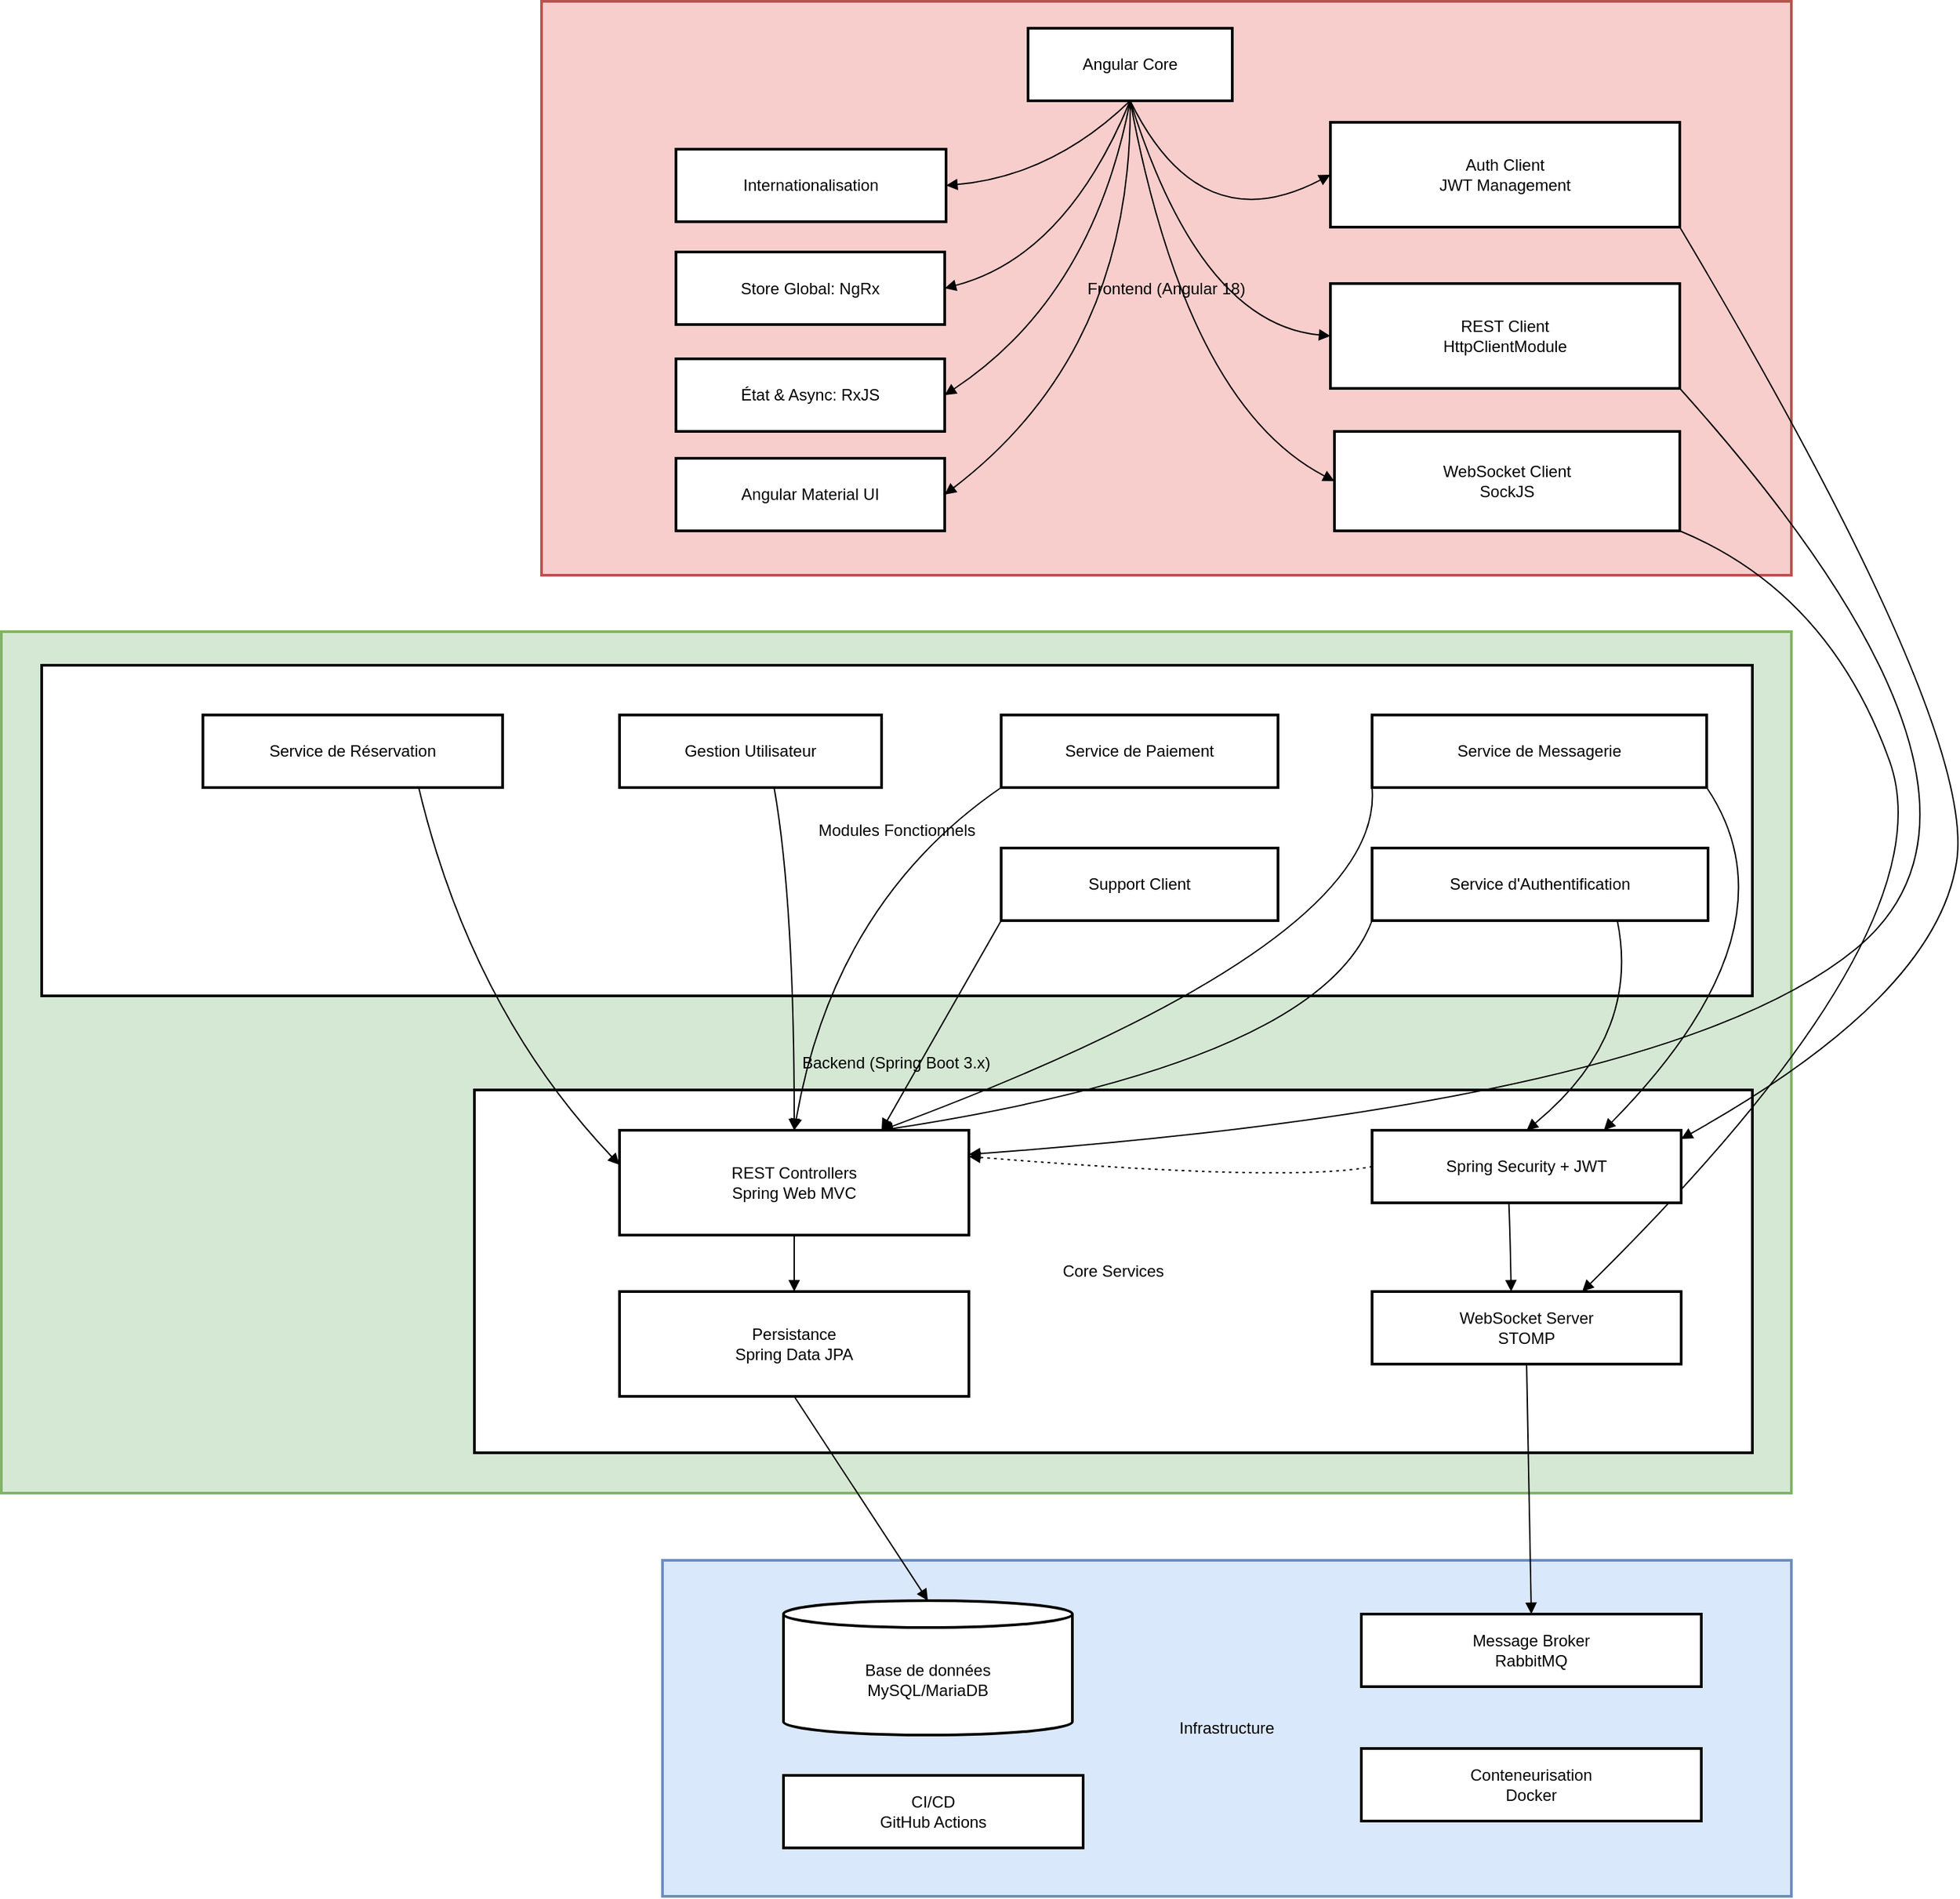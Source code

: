 <mxfile version="26.2.12">
  <diagram name="Page-1" id="y5YR8cmAiukMwo3ruBmM">
    <mxGraphModel dx="2380" dy="2421" grid="1" gridSize="10" guides="1" tooltips="1" connect="1" arrows="1" fold="1" page="1" pageScale="1" pageWidth="827" pageHeight="1169" math="0" shadow="0">
      <root>
        <mxCell id="0" />
        <mxCell id="1" parent="0" />
        <mxCell id="YnXwEp5NUmMRk1qSZFUg-98" value="Infrastructure" style="whiteSpace=wrap;strokeWidth=2;fillColor=#dae8fc;strokeColor=#6c8ebf;" vertex="1" parent="1">
          <mxGeometry x="862" y="840" width="840" height="250" as="geometry" />
        </mxCell>
        <mxCell id="YnXwEp5NUmMRk1qSZFUg-99" value="Backend (Spring Boot 3.x)" style="whiteSpace=wrap;strokeWidth=2;fillColor=#d5e8d4;strokeColor=#82b366;" vertex="1" parent="1">
          <mxGeometry x="370" y="149" width="1332" height="641" as="geometry" />
        </mxCell>
        <mxCell id="YnXwEp5NUmMRk1qSZFUg-100" value="Core Services" style="whiteSpace=wrap;strokeWidth=2;" vertex="1" parent="1">
          <mxGeometry x="722" y="490" width="951" height="270" as="geometry" />
        </mxCell>
        <mxCell id="YnXwEp5NUmMRk1qSZFUg-101" value="Modules Fonctionnels" style="whiteSpace=wrap;strokeWidth=2;" vertex="1" parent="1">
          <mxGeometry x="400" y="174" width="1273" height="246" as="geometry" />
        </mxCell>
        <mxCell id="YnXwEp5NUmMRk1qSZFUg-111" value="Service d&#39;Authentification" style="whiteSpace=wrap;strokeWidth=2;" vertex="1" parent="1">
          <mxGeometry x="1390" y="310" width="250" height="54" as="geometry" />
        </mxCell>
        <mxCell id="YnXwEp5NUmMRk1qSZFUg-112" value="Service de Réservation" style="whiteSpace=wrap;strokeWidth=2;" vertex="1" parent="1">
          <mxGeometry x="520" y="211" width="223" height="54" as="geometry" />
        </mxCell>
        <mxCell id="YnXwEp5NUmMRk1qSZFUg-113" value="Gestion Utilisateur" style="whiteSpace=wrap;strokeWidth=2;" vertex="1" parent="1">
          <mxGeometry x="830" y="211" width="195" height="54" as="geometry" />
        </mxCell>
        <mxCell id="YnXwEp5NUmMRk1qSZFUg-114" value="Service de Paiement" style="whiteSpace=wrap;strokeWidth=2;" vertex="1" parent="1">
          <mxGeometry x="1114" y="211" width="206" height="54" as="geometry" />
        </mxCell>
        <mxCell id="YnXwEp5NUmMRk1qSZFUg-116" value="Service de Messagerie" style="whiteSpace=wrap;strokeWidth=2;" vertex="1" parent="1">
          <mxGeometry x="1390" y="211" width="249" height="54" as="geometry" />
        </mxCell>
        <mxCell id="YnXwEp5NUmMRk1qSZFUg-119" value="WebSocket Server&#xa;STOMP" style="whiteSpace=wrap;strokeWidth=2;" vertex="1" parent="1">
          <mxGeometry x="1390" y="640" width="230" height="54" as="geometry" />
        </mxCell>
        <mxCell id="YnXwEp5NUmMRk1qSZFUg-120" value="Persistance&#xa;Spring Data JPA" style="whiteSpace=wrap;strokeWidth=2;" vertex="1" parent="1">
          <mxGeometry x="830" y="640" width="260" height="78" as="geometry" />
        </mxCell>
        <mxCell id="YnXwEp5NUmMRk1qSZFUg-121" value="Message Broker&#xa;RabbitMQ" style="whiteSpace=wrap;strokeWidth=2;" vertex="1" parent="1">
          <mxGeometry x="1382" y="880" width="253" height="54" as="geometry" />
        </mxCell>
        <mxCell id="YnXwEp5NUmMRk1qSZFUg-122" value="Base de données&#xa;MySQL/MariaDB" style="shape=cylinder3;boundedLbl=1;backgroundOutline=1;size=10;strokeWidth=2;whiteSpace=wrap;" vertex="1" parent="1">
          <mxGeometry x="952" y="870" width="215" height="100" as="geometry" />
        </mxCell>
        <mxCell id="YnXwEp5NUmMRk1qSZFUg-123" value="Conteneurisation&#xa;Docker" style="whiteSpace=wrap;strokeWidth=2;" vertex="1" parent="1">
          <mxGeometry x="1382" y="980" width="253" height="54" as="geometry" />
        </mxCell>
        <mxCell id="YnXwEp5NUmMRk1qSZFUg-124" value="CI/CD&#xa;GitHub Actions" style="whiteSpace=wrap;strokeWidth=2;" vertex="1" parent="1">
          <mxGeometry x="952" y="1000" width="223" height="54" as="geometry" />
        </mxCell>
        <mxCell id="YnXwEp5NUmMRk1qSZFUg-135" value="" style="curved=1;startArrow=none;endArrow=block;exitX=0.73;exitY=1;entryX=0.5;entryY=0;rounded=0;entryDx=0;entryDy=0;" edge="1" parent="1" source="YnXwEp5NUmMRk1qSZFUg-111" target="YnXwEp5NUmMRk1qSZFUg-117">
          <mxGeometry relative="1" as="geometry">
            <Array as="points">
              <mxPoint x="1590" y="450" />
            </Array>
          </mxGeometry>
        </mxCell>
        <mxCell id="YnXwEp5NUmMRk1qSZFUg-136" value="" style="curved=1;startArrow=none;endArrow=block;exitX=0;exitY=1;entryX=0.75;entryY=0;rounded=0;entryDx=0;entryDy=0;exitDx=0;exitDy=0;" edge="1" parent="1" source="YnXwEp5NUmMRk1qSZFUg-111" target="YnXwEp5NUmMRk1qSZFUg-118">
          <mxGeometry relative="1" as="geometry">
            <Array as="points">
              <mxPoint x="1350" y="470" />
            </Array>
          </mxGeometry>
        </mxCell>
        <mxCell id="YnXwEp5NUmMRk1qSZFUg-137" value="" style="curved=1;startArrow=none;endArrow=block;exitX=0.72;exitY=1;entryX=0;entryY=0.33;rounded=0;" edge="1" parent="1" source="YnXwEp5NUmMRk1qSZFUg-112" target="YnXwEp5NUmMRk1qSZFUg-118">
          <mxGeometry relative="1" as="geometry">
            <Array as="points">
              <mxPoint x="720" y="430" />
            </Array>
          </mxGeometry>
        </mxCell>
        <mxCell id="YnXwEp5NUmMRk1qSZFUg-138" value="" style="curved=1;startArrow=none;endArrow=block;exitX=0.59;exitY=1;entryX=0.5;entryY=0;rounded=0;entryDx=0;entryDy=0;" edge="1" parent="1" source="YnXwEp5NUmMRk1qSZFUg-113" target="YnXwEp5NUmMRk1qSZFUg-118">
          <mxGeometry relative="1" as="geometry">
            <Array as="points">
              <mxPoint x="960" y="350" />
            </Array>
          </mxGeometry>
        </mxCell>
        <mxCell id="YnXwEp5NUmMRk1qSZFUg-141" value="" style="curved=1;startArrow=none;endArrow=block;exitX=0;exitY=1;entryX=0.75;entryY=0;rounded=0;exitDx=0;exitDy=0;entryDx=0;entryDy=0;" edge="1" parent="1" source="YnXwEp5NUmMRk1qSZFUg-116" target="YnXwEp5NUmMRk1qSZFUg-118">
          <mxGeometry relative="1" as="geometry">
            <Array as="points">
              <mxPoint x="1400" y="380" />
            </Array>
          </mxGeometry>
        </mxCell>
        <mxCell id="YnXwEp5NUmMRk1qSZFUg-145" value="" style="curved=1;startArrow=none;endArrow=block;exitX=0.5;exitY=1;entryX=0.5;entryY=0;rounded=0;exitDx=0;exitDy=0;" edge="1" parent="1" source="YnXwEp5NUmMRk1qSZFUg-118" target="YnXwEp5NUmMRk1qSZFUg-120">
          <mxGeometry relative="1" as="geometry">
            <Array as="points" />
          </mxGeometry>
        </mxCell>
        <mxCell id="YnXwEp5NUmMRk1qSZFUg-148" value="" style="curved=1;startArrow=none;endArrow=block;exitX=0.42;exitY=1;entryX=0.45;entryY=0;rounded=0;" edge="1" parent="1" source="YnXwEp5NUmMRk1qSZFUg-117" target="YnXwEp5NUmMRk1qSZFUg-119">
          <mxGeometry relative="1" as="geometry">
            <Array as="points">
              <mxPoint x="1491" y="505" />
            </Array>
          </mxGeometry>
        </mxCell>
        <mxCell id="YnXwEp5NUmMRk1qSZFUg-149" value="" style="curved=1;startArrow=none;endArrow=block;exitX=0.5;exitY=1;entryX=0.5;entryY=0;rounded=0;" edge="1" parent="1" source="YnXwEp5NUmMRk1qSZFUg-119" target="YnXwEp5NUmMRk1qSZFUg-121">
          <mxGeometry relative="1" as="geometry">
            <Array as="points" />
          </mxGeometry>
        </mxCell>
        <mxCell id="YnXwEp5NUmMRk1qSZFUg-150" value="" style="curved=1;startArrow=none;endArrow=block;exitX=0.5;exitY=1;entryX=0.5;entryY=0;rounded=0;" edge="1" parent="1" source="YnXwEp5NUmMRk1qSZFUg-120" target="YnXwEp5NUmMRk1qSZFUg-122">
          <mxGeometry relative="1" as="geometry">
            <Array as="points" />
          </mxGeometry>
        </mxCell>
        <mxCell id="YnXwEp5NUmMRk1qSZFUg-151" value="" style="curved=1;dashed=1;dashPattern=2 3;startArrow=none;endArrow=block;exitX=0;exitY=0.5;entryX=1;entryY=0.25;rounded=0;entryDx=0;entryDy=0;exitDx=0;exitDy=0;" edge="1" parent="1" source="YnXwEp5NUmMRk1qSZFUg-117" target="YnXwEp5NUmMRk1qSZFUg-118">
          <mxGeometry relative="1" as="geometry">
            <Array as="points">
              <mxPoint x="1330" y="559" />
            </Array>
          </mxGeometry>
        </mxCell>
        <mxCell id="YnXwEp5NUmMRk1qSZFUg-102" value="Frontend (Angular 18)" style="whiteSpace=wrap;strokeWidth=2;fillColor=#f8cecc;strokeColor=#b85450;" vertex="1" parent="1">
          <mxGeometry x="772" y="-320" width="930" height="427" as="geometry" />
        </mxCell>
        <mxCell id="YnXwEp5NUmMRk1qSZFUg-103" value="Angular Core" style="whiteSpace=wrap;strokeWidth=2;" vertex="1" parent="1">
          <mxGeometry x="1134" y="-300" width="152" height="54" as="geometry" />
        </mxCell>
        <mxCell id="YnXwEp5NUmMRk1qSZFUg-104" value="Angular Material UI" style="whiteSpace=wrap;strokeWidth=2;" vertex="1" parent="1">
          <mxGeometry x="872" y="20" width="200" height="54" as="geometry" />
        </mxCell>
        <mxCell id="YnXwEp5NUmMRk1qSZFUg-105" value="État &amp; Async: RxJS" style="whiteSpace=wrap;strokeWidth=2;" vertex="1" parent="1">
          <mxGeometry x="872" y="-54" width="200" height="54" as="geometry" />
        </mxCell>
        <mxCell id="YnXwEp5NUmMRk1qSZFUg-106" value="Store Global: NgRx" style="whiteSpace=wrap;strokeWidth=2;" vertex="1" parent="1">
          <mxGeometry x="872" y="-133.5" width="200" height="54" as="geometry" />
        </mxCell>
        <mxCell id="YnXwEp5NUmMRk1qSZFUg-107" value="Internationalisation" style="whiteSpace=wrap;strokeWidth=2;" vertex="1" parent="1">
          <mxGeometry x="872" y="-210" width="201" height="54" as="geometry" />
        </mxCell>
        <mxCell id="YnXwEp5NUmMRk1qSZFUg-108" value="WebSocket Client&#xa;SockJS" style="whiteSpace=wrap;strokeWidth=2;" vertex="1" parent="1">
          <mxGeometry x="1362" width="257" height="74" as="geometry" />
        </mxCell>
        <mxCell id="YnXwEp5NUmMRk1qSZFUg-109" value="REST Client&#xa;HttpClientModule" style="whiteSpace=wrap;strokeWidth=2;" vertex="1" parent="1">
          <mxGeometry x="1359" y="-110" width="260" height="78" as="geometry" />
        </mxCell>
        <mxCell id="YnXwEp5NUmMRk1qSZFUg-110" value="Auth Client&#xa;JWT Management" style="whiteSpace=wrap;strokeWidth=2;" vertex="1" parent="1">
          <mxGeometry x="1359" y="-230" width="260" height="78" as="geometry" />
        </mxCell>
        <mxCell id="YnXwEp5NUmMRk1qSZFUg-125" value="" style="curved=1;startArrow=none;endArrow=block;exitX=0.5;exitY=1;entryX=1;entryY=0.5;rounded=0;exitDx=0;exitDy=0;entryDx=0;entryDy=0;" edge="1" parent="1" source="YnXwEp5NUmMRk1qSZFUg-103" target="YnXwEp5NUmMRk1qSZFUg-104">
          <mxGeometry relative="1" as="geometry">
            <Array as="points">
              <mxPoint x="1212" y="-60" />
            </Array>
          </mxGeometry>
        </mxCell>
        <mxCell id="YnXwEp5NUmMRk1qSZFUg-126" value="" style="curved=1;startArrow=none;endArrow=block;exitX=0.5;exitY=1;entryX=1;entryY=0.5;rounded=0;exitDx=0;exitDy=0;entryDx=0;entryDy=0;" edge="1" parent="1" source="YnXwEp5NUmMRk1qSZFUg-103" target="YnXwEp5NUmMRk1qSZFUg-105">
          <mxGeometry relative="1" as="geometry">
            <Array as="points">
              <mxPoint x="1182" y="-100" />
            </Array>
          </mxGeometry>
        </mxCell>
        <mxCell id="YnXwEp5NUmMRk1qSZFUg-127" value="" style="curved=1;startArrow=none;endArrow=block;exitX=0.5;exitY=1;entryX=1;entryY=0.5;rounded=0;exitDx=0;exitDy=0;entryDx=0;entryDy=0;" edge="1" parent="1" source="YnXwEp5NUmMRk1qSZFUg-103" target="YnXwEp5NUmMRk1qSZFUg-106">
          <mxGeometry relative="1" as="geometry">
            <Array as="points">
              <mxPoint x="1162" y="-130" />
            </Array>
          </mxGeometry>
        </mxCell>
        <mxCell id="YnXwEp5NUmMRk1qSZFUg-128" value="" style="curved=1;startArrow=none;endArrow=block;exitX=0.5;exitY=1;entryX=1;entryY=0.5;rounded=0;exitDx=0;exitDy=0;entryDx=0;entryDy=0;" edge="1" parent="1" source="YnXwEp5NUmMRk1qSZFUg-103" target="YnXwEp5NUmMRk1qSZFUg-107">
          <mxGeometry relative="1" as="geometry">
            <Array as="points">
              <mxPoint x="1152" y="-190" />
            </Array>
          </mxGeometry>
        </mxCell>
        <mxCell id="YnXwEp5NUmMRk1qSZFUg-129" value="" style="curved=1;startArrow=none;endArrow=block;exitX=0.5;exitY=1;entryX=0;entryY=0.5;rounded=0;entryDx=0;entryDy=0;exitDx=0;exitDy=0;" edge="1" parent="1" source="YnXwEp5NUmMRk1qSZFUg-103" target="YnXwEp5NUmMRk1qSZFUg-108">
          <mxGeometry relative="1" as="geometry">
            <Array as="points">
              <mxPoint x="1252" y="-20" />
            </Array>
          </mxGeometry>
        </mxCell>
        <mxCell id="YnXwEp5NUmMRk1qSZFUg-130" value="" style="curved=1;startArrow=none;endArrow=block;entryX=0;entryY=0.5;rounded=0;entryDx=0;entryDy=0;exitX=0.5;exitY=1;exitDx=0;exitDy=0;" edge="1" parent="1" source="YnXwEp5NUmMRk1qSZFUg-103" target="YnXwEp5NUmMRk1qSZFUg-109">
          <mxGeometry relative="1" as="geometry">
            <Array as="points">
              <mxPoint x="1262" y="-80" />
            </Array>
            <mxPoint x="1132" y="-267" as="sourcePoint" />
          </mxGeometry>
        </mxCell>
        <mxCell id="YnXwEp5NUmMRk1qSZFUg-131" value="" style="curved=1;startArrow=none;endArrow=block;entryX=0;entryY=0.5;rounded=0;entryDx=0;entryDy=0;exitX=0.5;exitY=1;exitDx=0;exitDy=0;" edge="1" parent="1" source="YnXwEp5NUmMRk1qSZFUg-103" target="YnXwEp5NUmMRk1qSZFUg-110">
          <mxGeometry relative="1" as="geometry">
            <Array as="points">
              <mxPoint x="1262" y="-140" />
            </Array>
            <mxPoint x="1212" y="-260" as="sourcePoint" />
          </mxGeometry>
        </mxCell>
        <mxCell id="YnXwEp5NUmMRk1qSZFUg-132" value="" style="curved=1;startArrow=none;endArrow=block;exitX=1;exitY=1;entryX=0.68;entryY=0;rounded=0;exitDx=0;exitDy=0;" edge="1" parent="1" source="YnXwEp5NUmMRk1qSZFUg-108" target="YnXwEp5NUmMRk1qSZFUg-119">
          <mxGeometry relative="1" as="geometry">
            <Array as="points">
              <mxPoint x="1730" y="120" />
              <mxPoint x="1820" y="370" />
            </Array>
          </mxGeometry>
        </mxCell>
        <mxCell id="YnXwEp5NUmMRk1qSZFUg-133" value="" style="curved=1;startArrow=none;endArrow=block;exitX=1;exitY=1;entryX=1;entryY=0.23;rounded=0;exitDx=0;exitDy=0;" edge="1" parent="1" source="YnXwEp5NUmMRk1qSZFUg-109" target="YnXwEp5NUmMRk1qSZFUg-118">
          <mxGeometry relative="1" as="geometry">
            <Array as="points">
              <mxPoint x="1890" y="270" />
              <mxPoint x="1610" y="500" />
            </Array>
          </mxGeometry>
        </mxCell>
        <mxCell id="YnXwEp5NUmMRk1qSZFUg-134" value="" style="curved=1;startArrow=none;endArrow=block;exitX=1;exitY=1;entryX=1;entryY=0.12;rounded=0;exitDx=0;exitDy=0;" edge="1" parent="1" source="YnXwEp5NUmMRk1qSZFUg-110" target="YnXwEp5NUmMRk1qSZFUg-117">
          <mxGeometry relative="1" as="geometry">
            <Array as="points">
              <mxPoint x="1840" y="220" />
              <mxPoint x="1810" y="420" />
            </Array>
          </mxGeometry>
        </mxCell>
        <mxCell id="YnXwEp5NUmMRk1qSZFUg-156" value="" style="curved=1;startArrow=none;endArrow=block;exitX=0;exitY=1;entryX=0.75;entryY=0;rounded=0;entryDx=0;entryDy=0;exitDx=0;exitDy=0;" edge="1" parent="1" source="YnXwEp5NUmMRk1qSZFUg-115" target="YnXwEp5NUmMRk1qSZFUg-118">
          <mxGeometry relative="1" as="geometry">
            <Array as="points" />
            <mxPoint x="995" y="265" as="sourcePoint" />
            <mxPoint x="957" y="640" as="targetPoint" />
          </mxGeometry>
        </mxCell>
        <mxCell id="YnXwEp5NUmMRk1qSZFUg-118" value="REST Controllers&#xa;Spring Web MVC" style="whiteSpace=wrap;strokeWidth=2;" vertex="1" parent="1">
          <mxGeometry x="830" y="520" width="260" height="78" as="geometry" />
        </mxCell>
        <mxCell id="YnXwEp5NUmMRk1qSZFUg-157" value="" style="curved=1;startArrow=none;endArrow=block;exitX=1;exitY=1;entryX=0.75;entryY=0;rounded=0;exitDx=0;exitDy=0;entryDx=0;entryDy=0;" edge="1" parent="1" source="YnXwEp5NUmMRk1qSZFUg-116" target="YnXwEp5NUmMRk1qSZFUg-117">
          <mxGeometry relative="1" as="geometry">
            <Array as="points">
              <mxPoint x="1710" y="370" />
            </Array>
            <mxPoint x="1513" y="265" as="sourcePoint" />
            <mxPoint x="1517" y="554" as="targetPoint" />
          </mxGeometry>
        </mxCell>
        <mxCell id="YnXwEp5NUmMRk1qSZFUg-117" value="Spring Security + JWT" style="whiteSpace=wrap;strokeWidth=2;" vertex="1" parent="1">
          <mxGeometry x="1390" y="520" width="230" height="54" as="geometry" />
        </mxCell>
        <mxCell id="YnXwEp5NUmMRk1qSZFUg-158" value="" style="curved=1;startArrow=none;endArrow=block;exitX=0;exitY=1;entryX=0.5;entryY=0;rounded=0;entryDx=0;entryDy=0;exitDx=0;exitDy=0;" edge="1" parent="1" source="YnXwEp5NUmMRk1qSZFUg-114" target="YnXwEp5NUmMRk1qSZFUg-118">
          <mxGeometry relative="1" as="geometry">
            <Array as="points">
              <mxPoint x="990" y="350" />
            </Array>
            <mxPoint x="1182" y="265" as="sourcePoint" />
            <mxPoint x="1025" y="520" as="targetPoint" />
          </mxGeometry>
        </mxCell>
        <mxCell id="YnXwEp5NUmMRk1qSZFUg-115" value="Support Client" style="whiteSpace=wrap;strokeWidth=2;" vertex="1" parent="1">
          <mxGeometry x="1114" y="310" width="206" height="54" as="geometry" />
        </mxCell>
      </root>
    </mxGraphModel>
  </diagram>
</mxfile>
